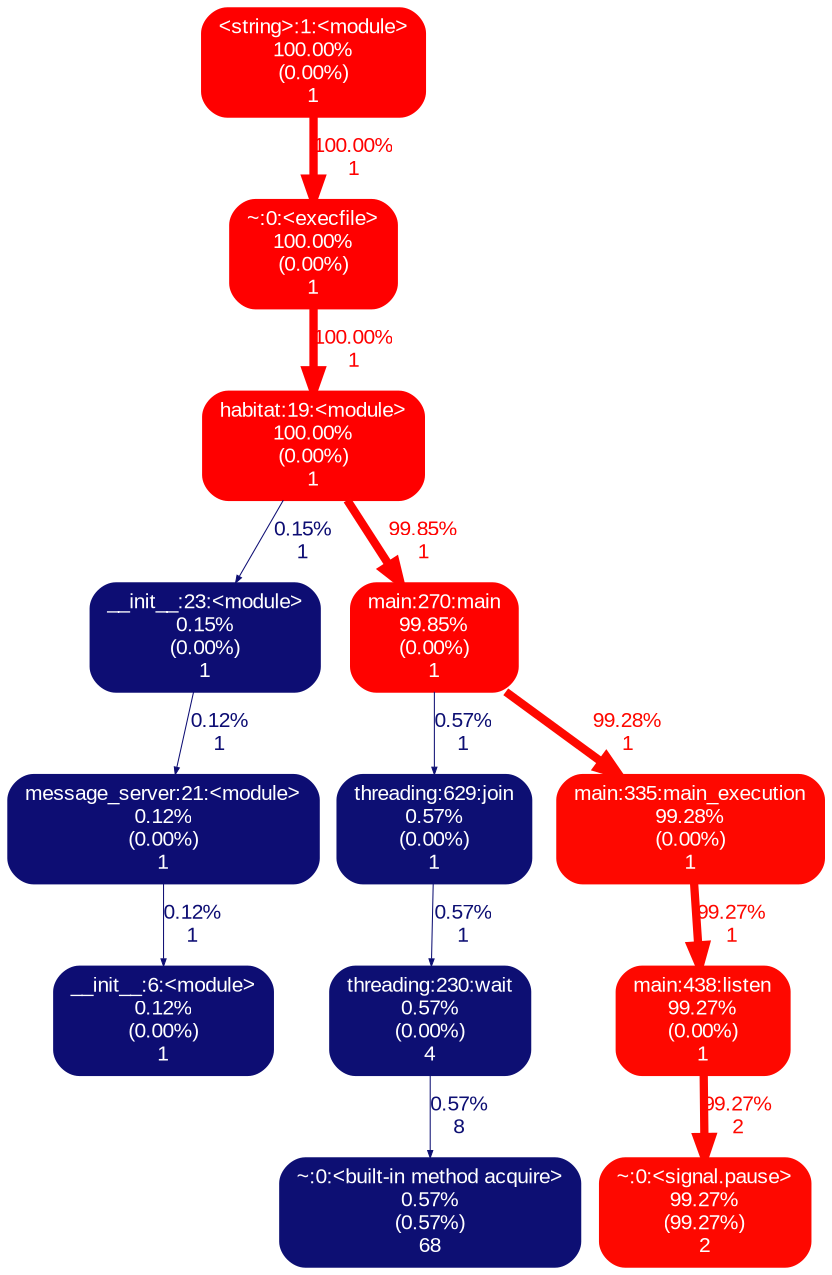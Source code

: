 digraph {
	graph [ranksep=0.25, fontname=Arial, nodesep=0.125];
	node [fontname=Arial, style="filled,rounded", height=0, width=0, shape=box, fontcolor=white];
	edge [fontname=Arial];
	0 [color="#0d0f73", fontcolor="#ffffff", fontsize="10.00", label="threading:230:wait\n0.57%\n(0.00%)\n4"];
	0 -> 630 [color="#0d0f73", label="0.57%\n8", arrowsize="0.35", fontsize="10.00", fontcolor="#0d0f73", labeldistance="0.50", penwidth="0.50"];
	2 [color="#0d0f73", fontcolor="#ffffff", fontsize="10.00", label="threading:629:join\n0.57%\n(0.00%)\n1"];
	2 -> 0 [color="#0d0f73", label="0.57%\n1", arrowsize="0.35", fontsize="10.00", fontcolor="#0d0f73", labeldistance="0.50", penwidth="0.50"];
	26 [color="#ff0000", fontcolor="#ffffff", fontsize="10.00", label="<string>:1:<module>\n100.00%\n(0.00%)\n1"];
	26 -> 536 [color="#ff0000", label="100.00%\n1", arrowsize="1.00", fontsize="10.00", fontcolor="#ff0000", labeldistance="4.00", penwidth="4.00"];
	152 [color="#0d0d73", fontcolor="#ffffff", fontsize="10.00", label="__init__:23:<module>\n0.15%\n(0.00%)\n1"];
	152 -> 411 [color="#0d0d73", label="0.12%\n1", arrowsize="0.35", fontsize="10.00", fontcolor="#0d0d73", labeldistance="0.50", penwidth="0.50"];
	184 [color="#0d0d73", fontcolor="#ffffff", fontsize="10.00", label="__init__:6:<module>\n0.12%\n(0.00%)\n1"];
	222 [color="#fe0800", fontcolor="#ffffff", fontsize="10.00", label="~:0:<signal.pause>\n99.27%\n(99.27%)\n2"];
	277 [color="#fe0800", fontcolor="#ffffff", fontsize="10.00", label="main:438:listen\n99.27%\n(0.00%)\n1"];
	277 -> 222 [color="#fe0800", label="99.27%\n2", arrowsize="1.00", fontsize="10.00", fontcolor="#fe0800", labeldistance="3.97", penwidth="3.97"];
	278 [color="#fe0800", fontcolor="#ffffff", fontsize="10.00", label="main:335:main_execution\n99.28%\n(0.00%)\n1"];
	278 -> 277 [color="#fe0800", label="99.27%\n1", arrowsize="1.00", fontsize="10.00", fontcolor="#fe0800", labeldistance="3.97", penwidth="3.97"];
	411 [color="#0d0d73", fontcolor="#ffffff", fontsize="10.00", label="message_server:21:<module>\n0.12%\n(0.00%)\n1"];
	411 -> 184 [color="#0d0d73", label="0.12%\n1", arrowsize="0.35", fontsize="10.00", fontcolor="#0d0d73", labeldistance="0.50", penwidth="0.50"];
	535 [color="#ff0000", fontcolor="#ffffff", fontsize="10.00", label="habitat:19:<module>\n100.00%\n(0.00%)\n1"];
	535 -> 152 [color="#0d0d73", label="0.15%\n1", arrowsize="0.35", fontsize="10.00", fontcolor="#0d0d73", labeldistance="0.50", penwidth="0.50"];
	535 -> 691 [color="#ff0200", label="99.85%\n1", arrowsize="1.00", fontsize="10.00", fontcolor="#ff0200", labeldistance="3.99", penwidth="3.99"];
	536 [color="#ff0000", fontcolor="#ffffff", fontsize="10.00", label="~:0:<execfile>\n100.00%\n(0.00%)\n1"];
	536 -> 535 [color="#ff0000", label="100.00%\n1", arrowsize="1.00", fontsize="10.00", fontcolor="#ff0000", labeldistance="4.00", penwidth="4.00"];
	630 [color="#0d0f73", fontcolor="#ffffff", fontsize="10.00", label="~:0:<built-in method acquire>\n0.57%\n(0.57%)\n68"];
	691 [color="#ff0200", fontcolor="#ffffff", fontsize="10.00", label="main:270:main\n99.85%\n(0.00%)\n1"];
	691 -> 2 [color="#0d0f73", label="0.57%\n1", arrowsize="0.35", fontsize="10.00", fontcolor="#0d0f73", labeldistance="0.50", penwidth="0.50"];
	691 -> 278 [color="#fe0800", label="99.28%\n1", arrowsize="1.00", fontsize="10.00", fontcolor="#fe0800", labeldistance="3.97", penwidth="3.97"];
}
